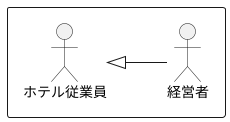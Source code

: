 @startuml ユースケース図
left to right direction
rectangle {
    actor ホテル従業員
    actor 経営者
}
ホテル従業員 <|-- 経営者
@enduml
